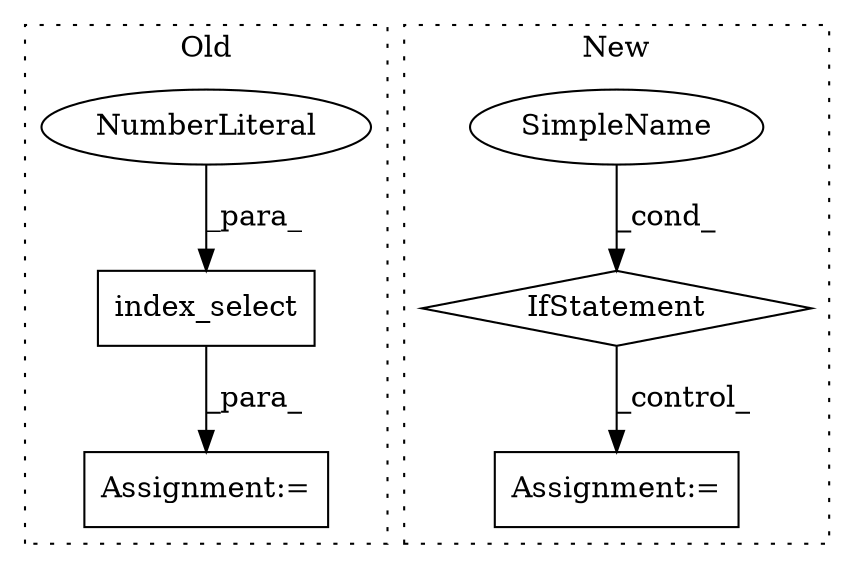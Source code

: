 digraph G {
subgraph cluster0 {
1 [label="index_select" a="32" s="1437,1469" l="13,1" shape="box"];
5 [label="NumberLiteral" a="34" s="1454" l="1" shape="ellipse"];
6 [label="Assignment:=" a="7" s="1430" l="1" shape="box"];
label = "Old";
style="dotted";
}
subgraph cluster1 {
2 [label="IfStatement" a="25" s="1647,1668" l="4,2" shape="diamond"];
3 [label="Assignment:=" a="7" s="1693" l="1" shape="box"];
4 [label="SimpleName" a="42" s="" l="" shape="ellipse"];
label = "New";
style="dotted";
}
1 -> 6 [label="_para_"];
2 -> 3 [label="_control_"];
4 -> 2 [label="_cond_"];
5 -> 1 [label="_para_"];
}